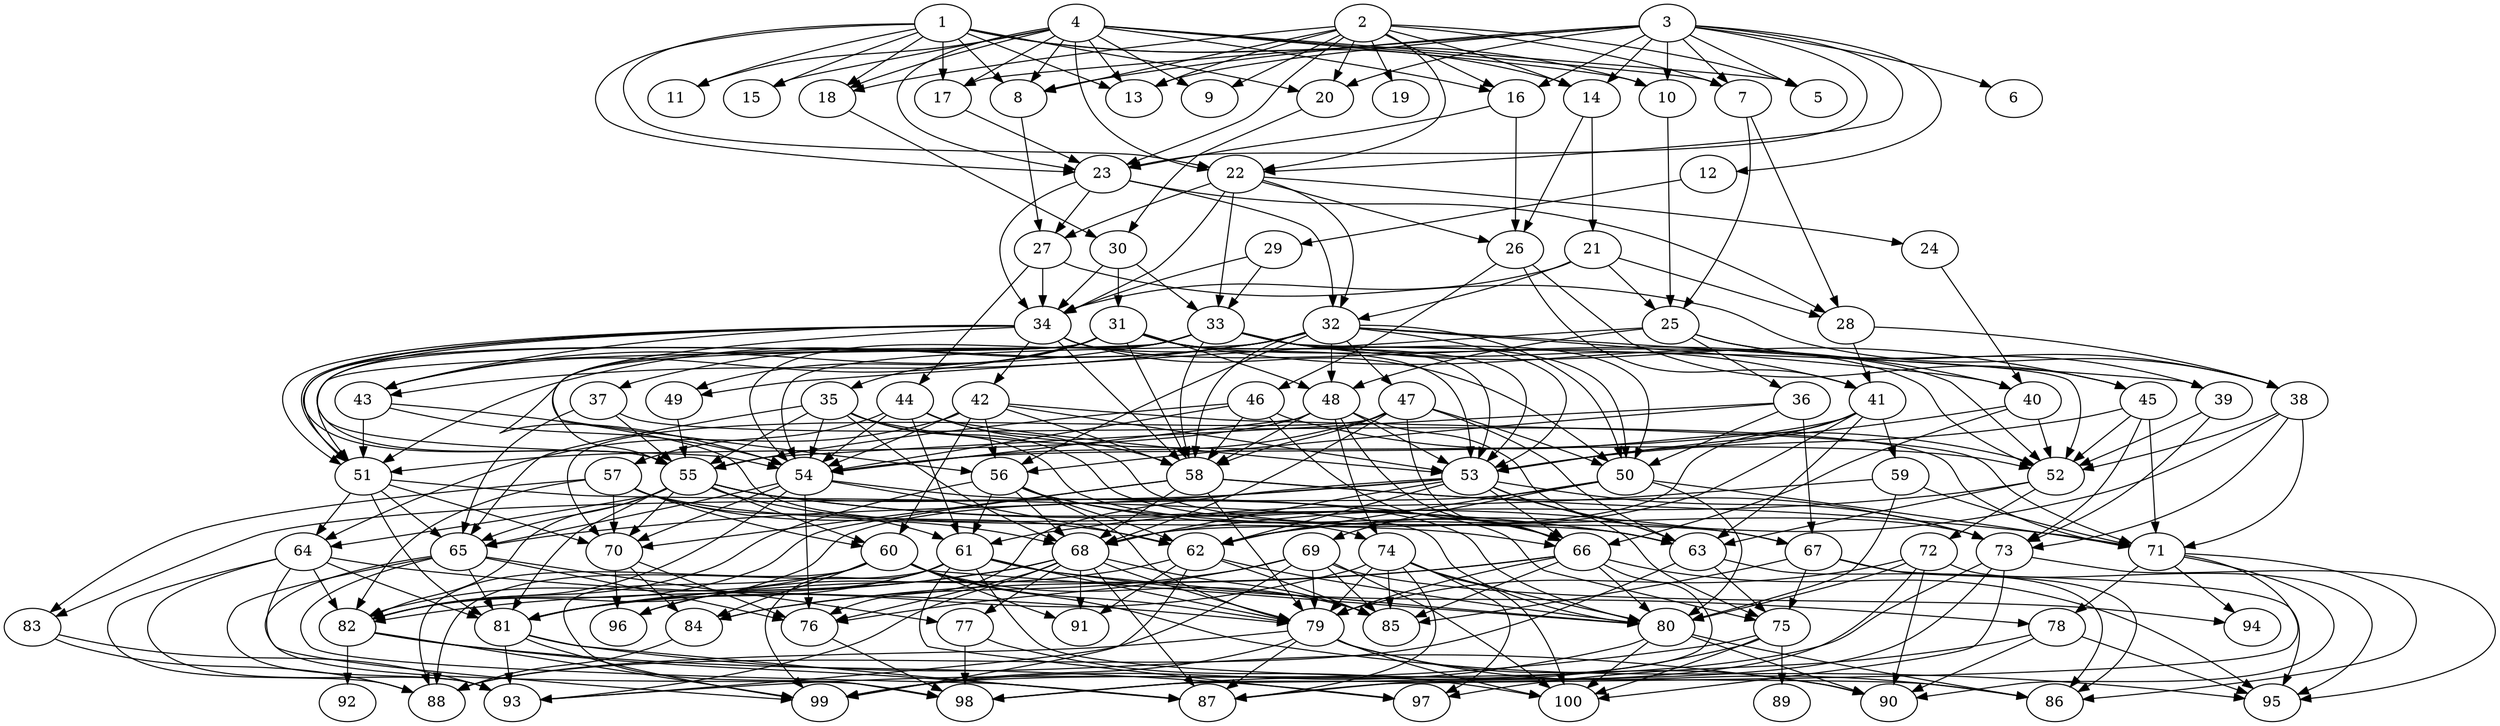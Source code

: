 // DAG automatically generated by daggen at Fri Aug  4 16:35:14 2017
// ./daggen --dot -n 100 --fat 0.5 --regular 0.2 --density 0.8 --jump 2 
digraph G {
  1 [size="715", alpha="0.11"]
  1 -> 8 [size ="34"]
  1 -> 10 [size ="34"]
  1 -> 11 [size ="34"]
  1 -> 13 [size ="34"]
  1 -> 14 [size ="34"]
  1 -> 15 [size ="34"]
  1 -> 17 [size ="34"]
  1 -> 18 [size ="34"]
  1 -> 20 [size ="34"]
  1 -> 22 [size ="34"]
  1 -> 23 [size ="34"]
  2 [size="549756", alpha="0.01"]
  2 -> 5 [size ="537"]
  2 -> 7 [size ="537"]
  2 -> 8 [size ="537"]
  2 -> 9 [size ="537"]
  2 -> 13 [size ="537"]
  2 -> 14 [size ="537"]
  2 -> 16 [size ="537"]
  2 -> 18 [size ="537"]
  2 -> 19 [size ="537"]
  2 -> 20 [size ="537"]
  2 -> 22 [size ="537"]
  2 -> 23 [size ="537"]
  3 [size="549756", alpha="0.03"]
  3 -> 5 [size ="537"]
  3 -> 6 [size ="537"]
  3 -> 7 [size ="537"]
  3 -> 8 [size ="537"]
  3 -> 10 [size ="537"]
  3 -> 12 [size ="537"]
  3 -> 13 [size ="537"]
  3 -> 14 [size ="537"]
  3 -> 16 [size ="537"]
  3 -> 17 [size ="537"]
  3 -> 20 [size ="537"]
  3 -> 22 [size ="537"]
  3 -> 23 [size ="537"]
  4 [size="30331", alpha="0.14"]
  4 -> 5 [size ="839"]
  4 -> 7 [size ="839"]
  4 -> 8 [size ="839"]
  4 -> 9 [size ="839"]
  4 -> 10 [size ="839"]
  4 -> 11 [size ="839"]
  4 -> 13 [size ="839"]
  4 -> 15 [size ="839"]
  4 -> 16 [size ="839"]
  4 -> 17 [size ="839"]
  4 -> 18 [size ="839"]
  4 -> 22 [size ="839"]
  4 -> 23 [size ="839"]
  5 [size="37030", alpha="0.11"]
  6 [size="95756", alpha="0.00"]
  7 [size="29273", alpha="0.13"]
  7 -> 25 [size ="679"]
  7 -> 28 [size ="679"]
  8 [size="50140", alpha="0.13"]
  8 -> 27 [size ="839"]
  9 [size="6629", alpha="0.06"]
  10 [size="354458", alpha="0.03"]
  10 -> 25 [size ="411"]
  11 [size="28991", alpha="0.04"]
  12 [size="68719", alpha="0.00"]
  12 -> 29 [size ="134"]
  13 [size="549756", alpha="0.17"]
  14 [size="231928", alpha="0.19"]
  14 -> 21 [size ="302"]
  14 -> 26 [size ="302"]
  15 [size="161516", alpha="0.18"]
  16 [size="87160", alpha="0.04"]
  16 -> 23 [size ="75"]
  16 -> 26 [size ="75"]
  17 [size="231928", alpha="0.05"]
  17 -> 23 [size ="302"]
  18 [size="112493", alpha="0.09"]
  18 -> 30 [size ="134"]
  19 [size="368293", alpha="0.07"]
  20 [size="14016", alpha="0.15"]
  20 -> 30 [size ="302"]
  21 [size="44236", alpha="0.07"]
  21 -> 25 [size ="210"]
  21 -> 28 [size ="210"]
  21 -> 32 [size ="210"]
  21 -> 34 [size ="210"]
  22 [size="368293", alpha="0.13"]
  22 -> 24 [size ="411"]
  22 -> 26 [size ="411"]
  22 -> 27 [size ="411"]
  22 -> 32 [size ="411"]
  22 -> 33 [size ="411"]
  22 -> 34 [size ="411"]
  23 [size="411640", alpha="0.15"]
  23 -> 27 [size ="411"]
  23 -> 28 [size ="411"]
  23 -> 32 [size ="411"]
  23 -> 34 [size ="411"]
  24 [size="1050605", alpha="0.17"]
  24 -> 40 [size ="839"]
  25 [size="8307", alpha="0.09"]
  25 -> 36 [size ="34"]
  25 -> 38 [size ="34"]
  25 -> 39 [size ="34"]
  25 -> 48 [size ="34"]
  25 -> 49 [size ="34"]
  26 [size="16611", alpha="0.06"]
  26 -> 41 [size ="411"]
  26 -> 45 [size ="411"]
  26 -> 46 [size ="411"]
  27 [size="12738", alpha="0.04"]
  27 -> 34 [size ="210"]
  27 -> 38 [size ="210"]
  27 -> 44 [size ="210"]
  28 [size="368293", alpha="0.18"]
  28 -> 38 [size ="411"]
  28 -> 41 [size ="411"]
  29 [size="695159", alpha="0.04"]
  29 -> 33 [size ="537"]
  29 -> 34 [size ="537"]
  30 [size="153648", alpha="0.00"]
  30 -> 31 [size ="210"]
  30 -> 33 [size ="210"]
  30 -> 34 [size ="210"]
  31 [size="134218", alpha="0.20"]
  31 -> 35 [size ="210"]
  31 -> 40 [size ="210"]
  31 -> 43 [size ="210"]
  31 -> 48 [size ="210"]
  31 -> 49 [size ="210"]
  31 -> 50 [size ="210"]
  31 -> 51 [size ="210"]
  31 -> 52 [size ="210"]
  31 -> 53 [size ="210"]
  31 -> 54 [size ="210"]
  31 -> 55 [size ="210"]
  31 -> 58 [size ="210"]
  32 [size="1726", alpha="0.04"]
  32 -> 37 [size ="75"]
  32 -> 39 [size ="75"]
  32 -> 40 [size ="75"]
  32 -> 43 [size ="75"]
  32 -> 47 [size ="75"]
  32 -> 48 [size ="75"]
  32 -> 50 [size ="75"]
  32 -> 51 [size ="75"]
  32 -> 53 [size ="75"]
  32 -> 54 [size ="75"]
  32 -> 56 [size ="75"]
  32 -> 58 [size ="75"]
  33 [size="7430", alpha="0.19"]
  33 -> 41 [size ="302"]
  33 -> 43 [size ="302"]
  33 -> 45 [size ="302"]
  33 -> 50 [size ="302"]
  33 -> 51 [size ="302"]
  33 -> 52 [size ="302"]
  33 -> 53 [size ="302"]
  33 -> 54 [size ="302"]
  33 -> 55 [size ="302"]
  33 -> 58 [size ="302"]
  34 [size="173054", alpha="0.06"]
  34 -> 42 [size ="302"]
  34 -> 43 [size ="302"]
  34 -> 50 [size ="302"]
  34 -> 51 [size ="302"]
  34 -> 51 [size ="302"]
  34 -> 52 [size ="302"]
  34 -> 53 [size ="302"]
  34 -> 54 [size ="302"]
  34 -> 55 [size ="302"]
  34 -> 56 [size ="302"]
  34 -> 58 [size ="302"]
  35 [size="2160", alpha="0.14"]
  35 -> 52 [size ="134"]
  35 -> 54 [size ="134"]
  35 -> 55 [size ="134"]
  35 -> 63 [size ="134"]
  35 -> 65 [size ="134"]
  35 -> 67 [size ="134"]
  35 -> 68 [size ="134"]
  36 [size="388836", alpha="0.03"]
  36 -> 50 [size ="537"]
  36 -> 55 [size ="537"]
  36 -> 56 [size ="537"]
  36 -> 67 [size ="537"]
  37 [size="29751", alpha="0.19"]
  37 -> 55 [size ="34"]
  37 -> 65 [size ="34"]
  37 -> 71 [size ="34"]
  38 [size="368293", alpha="0.18"]
  38 -> 52 [size ="411"]
  38 -> 62 [size ="411"]
  38 -> 71 [size ="411"]
  38 -> 73 [size ="411"]
  39 [size="161691", alpha="0.02"]
  39 -> 52 [size ="679"]
  39 -> 73 [size ="679"]
  40 [size="6235", alpha="0.13"]
  40 -> 52 [size ="134"]
  40 -> 53 [size ="134"]
  40 -> 66 [size ="134"]
  41 [size="50577", alpha="0.09"]
  41 -> 53 [size ="210"]
  41 -> 54 [size ="210"]
  41 -> 59 [size ="210"]
  41 -> 62 [size ="210"]
  41 -> 63 [size ="210"]
  41 -> 68 [size ="210"]
  42 [size="253418", alpha="0.07"]
  42 -> 53 [size ="210"]
  42 -> 54 [size ="210"]
  42 -> 56 [size ="210"]
  42 -> 58 [size ="210"]
  42 -> 60 [size ="210"]
  42 -> 64 [size ="210"]
  42 -> 71 [size ="210"]
  43 [size="8590", alpha="0.09"]
  43 -> 51 [size ="34"]
  43 -> 54 [size ="34"]
  43 -> 74 [size ="34"]
  44 [size="68719", alpha="0.13"]
  44 -> 53 [size ="134"]
  44 -> 54 [size ="134"]
  44 -> 57 [size ="134"]
  44 -> 58 [size ="134"]
  44 -> 61 [size ="134"]
  44 -> 73 [size ="134"]
  45 [size="28991", alpha="0.03"]
  45 -> 52 [size ="75"]
  45 -> 53 [size ="75"]
  45 -> 71 [size ="75"]
  45 -> 73 [size ="75"]
  46 [size="68719", alpha="0.11"]
  46 -> 52 [size ="134"]
  46 -> 54 [size ="134"]
  46 -> 55 [size ="134"]
  46 -> 58 [size ="134"]
  46 -> 66 [size ="134"]
  47 [size="134218", alpha="0.15"]
  47 -> 50 [size ="210"]
  47 -> 54 [size ="210"]
  47 -> 58 [size ="210"]
  47 -> 63 [size ="210"]
  47 -> 66 [size ="210"]
  47 -> 68 [size ="210"]
  47 -> 70 [size ="210"]
  48 [size="81649", alpha="0.05"]
  48 -> 51 [size ="134"]
  48 -> 53 [size ="134"]
  48 -> 54 [size ="134"]
  48 -> 58 [size ="134"]
  48 -> 63 [size ="134"]
  48 -> 66 [size ="134"]
  48 -> 74 [size ="134"]
  49 [size="11199", alpha="0.15"]
  49 -> 55 [size ="411"]
  50 [size="721570", alpha="0.13"]
  50 -> 62 [size ="537"]
  50 -> 69 [size ="537"]
  50 -> 71 [size ="537"]
  50 -> 80 [size ="537"]
  50 -> 82 [size ="537"]
  51 [size="8102", alpha="0.01"]
  51 -> 64 [size ="210"]
  51 -> 65 [size ="210"]
  51 -> 70 [size ="210"]
  51 -> 80 [size ="210"]
  51 -> 81 [size ="210"]
  52 [size="2355", alpha="0.05"]
  52 -> 63 [size ="75"]
  52 -> 68 [size ="75"]
  52 -> 72 [size ="75"]
  53 [size="782758", alpha="0.02"]
  53 -> 62 [size ="679"]
  53 -> 63 [size ="679"]
  53 -> 65 [size ="679"]
  53 -> 66 [size ="679"]
  53 -> 68 [size ="679"]
  53 -> 73 [size ="679"]
  53 -> 75 [size ="679"]
  53 -> 76 [size ="679"]
  53 -> 83 [size ="679"]
  54 [size="8284", alpha="0.05"]
  54 -> 62 [size ="537"]
  54 -> 65 [size ="537"]
  54 -> 70 [size ="537"]
  54 -> 75 [size ="537"]
  54 -> 76 [size ="537"]
  54 -> 82 [size ="537"]
  55 [size="1453", alpha="0.04"]
  55 -> 60 [size ="134"]
  55 -> 62 [size ="134"]
  55 -> 63 [size ="134"]
  55 -> 64 [size ="134"]
  55 -> 65 [size ="134"]
  55 -> 67 [size ="134"]
  55 -> 70 [size ="134"]
  55 -> 80 [size ="134"]
  55 -> 81 [size ="134"]
  55 -> 82 [size ="134"]
  56 [size="4273", alpha="0.09"]
  56 -> 61 [size ="75"]
  56 -> 62 [size ="75"]
  56 -> 63 [size ="75"]
  56 -> 66 [size ="75"]
  56 -> 68 [size ="75"]
  56 -> 79 [size ="75"]
  56 -> 82 [size ="75"]
  57 [size="645934", alpha="0.08"]
  57 -> 60 [size ="411"]
  57 -> 61 [size ="411"]
  57 -> 66 [size ="411"]
  57 -> 68 [size ="411"]
  57 -> 70 [size ="411"]
  57 -> 82 [size ="411"]
  57 -> 83 [size ="411"]
  58 [size="68719", alpha="0.14"]
  58 -> 68 [size ="134"]
  58 -> 70 [size ="134"]
  58 -> 71 [size ="134"]
  58 -> 73 [size ="134"]
  58 -> 79 [size ="134"]
  58 -> 82 [size ="134"]
  59 [size="271410", alpha="0.17"]
  59 -> 61 [size ="679"]
  59 -> 71 [size ="679"]
  59 -> 80 [size ="679"]
  60 [size="8193", alpha="0.09"]
  60 -> 79 [size ="134"]
  60 -> 80 [size ="134"]
  60 -> 82 [size ="134"]
  60 -> 84 [size ="134"]
  60 -> 85 [size ="134"]
  60 -> 88 [size ="134"]
  60 -> 91 [size ="134"]
  60 -> 95 [size ="134"]
  60 -> 98 [size ="134"]
  61 [size="20709", alpha="0.02"]
  61 -> 78 [size ="537"]
  61 -> 79 [size ="537"]
  61 -> 80 [size ="537"]
  61 -> 81 [size ="537"]
  61 -> 86 [size ="537"]
  61 -> 88 [size ="537"]
  61 -> 96 [size ="537"]
  61 -> 97 [size ="537"]
  61 -> 99 [size ="537"]
  62 [size="1060701", alpha="0.04"]
  62 -> 80 [size ="839"]
  62 -> 85 [size ="839"]
  62 -> 91 [size ="839"]
  62 -> 96 [size ="839"]
  62 -> 99 [size ="839"]
  63 [size="108252", alpha="0.01"]
  63 -> 75 [size ="210"]
  63 -> 86 [size ="210"]
  63 -> 88 [size ="210"]
  64 [size="368293", alpha="0.19"]
  64 -> 79 [size ="411"]
  64 -> 81 [size ="411"]
  64 -> 82 [size ="411"]
  64 -> 88 [size ="411"]
  64 -> 93 [size ="411"]
  64 -> 98 [size ="411"]
  65 [size="166481", alpha="0.08"]
  65 -> 76 [size ="134"]
  65 -> 77 [size ="134"]
  65 -> 81 [size ="134"]
  65 -> 87 [size ="134"]
  65 -> 93 [size ="134"]
  65 -> 99 [size ="134"]
  66 [size="676716", alpha="0.01"]
  66 -> 79 [size ="839"]
  66 -> 80 [size ="839"]
  66 -> 81 [size ="839"]
  66 -> 84 [size ="839"]
  66 -> 85 [size ="839"]
  66 -> 95 [size ="839"]
  66 -> 98 [size ="839"]
  67 [size="5474", alpha="0.20"]
  67 -> 75 [size ="210"]
  67 -> 85 [size ="210"]
  67 -> 86 [size ="210"]
  67 -> 95 [size ="210"]
  68 [size="813802", alpha="0.16"]
  68 -> 76 [size ="537"]
  68 -> 77 [size ="537"]
  68 -> 79 [size ="537"]
  68 -> 81 [size ="537"]
  68 -> 82 [size ="537"]
  68 -> 85 [size ="537"]
  68 -> 87 [size ="537"]
  68 -> 91 [size ="537"]
  68 -> 93 [size ="537"]
  69 [size="963689", alpha="0.05"]
  69 -> 76 [size ="679"]
  69 -> 79 [size ="679"]
  69 -> 84 [size ="679"]
  69 -> 85 [size ="679"]
  69 -> 93 [size ="679"]
  69 -> 94 [size ="679"]
  69 -> 100 [size ="679"]
  70 [size="27748", alpha="0.18"]
  70 -> 76 [size ="839"]
  70 -> 84 [size ="839"]
  70 -> 96 [size ="839"]
  71 [size="44730", alpha="0.16"]
  71 -> 78 [size ="839"]
  71 -> 86 [size ="839"]
  71 -> 87 [size ="839"]
  71 -> 90 [size ="839"]
  71 -> 94 [size ="839"]
  72 [size="231928", alpha="0.04"]
  72 -> 79 [size ="302"]
  72 -> 80 [size ="302"]
  72 -> 90 [size ="302"]
  72 -> 95 [size ="302"]
  72 -> 98 [size ="302"]
  73 [size="1379", alpha="0.06"]
  73 -> 87 [size ="134"]
  73 -> 95 [size ="134"]
  73 -> 99 [size ="134"]
  73 -> 100 [size ="134"]
  74 [size="131973", alpha="0.20"]
  74 -> 79 [size ="411"]
  74 -> 80 [size ="411"]
  74 -> 81 [size ="411"]
  74 -> 85 [size ="411"]
  74 -> 87 [size ="411"]
  74 -> 97 [size ="411"]
  74 -> 100 [size ="411"]
  75 [size="30813", alpha="0.14"]
  75 -> 89 [size ="34"]
  75 -> 93 [size ="34"]
  75 -> 98 [size ="34"]
  75 -> 100 [size ="34"]
  76 [size="16443", alpha="0.05"]
  76 -> 98 [size ="302"]
  77 [size="231928", alpha="0.01"]
  77 -> 98 [size ="302"]
  77 -> 100 [size ="302"]
  78 [size="922839", alpha="0.16"]
  78 -> 90 [size ="679"]
  78 -> 95 [size ="679"]
  78 -> 97 [size ="679"]
  79 [size="134218", alpha="0.02"]
  79 -> 86 [size ="210"]
  79 -> 87 [size ="210"]
  79 -> 88 [size ="210"]
  79 -> 90 [size ="210"]
  79 -> 99 [size ="210"]
  79 -> 100 [size ="210"]
  80 [size="4698", alpha="0.17"]
  80 -> 86 [size ="302"]
  80 -> 90 [size ="302"]
  80 -> 99 [size ="302"]
  80 -> 100 [size ="302"]
  81 [size="30797", alpha="0.14"]
  81 -> 87 [size ="34"]
  81 -> 90 [size ="34"]
  81 -> 93 [size ="34"]
  81 -> 99 [size ="34"]
  82 [size="549756", alpha="0.19"]
  82 -> 87 [size ="537"]
  82 -> 92 [size ="537"]
  82 -> 97 [size ="537"]
  82 -> 99 [size ="537"]
  83 [size="8590", alpha="0.15"]
  83 -> 88 [size ="34"]
  83 -> 93 [size ="34"]
  84 [size="134218", alpha="0.17"]
  84 -> 88 [size ="210"]
  85 [size="231928", alpha="0.15"]
  86 [size="231928", alpha="0.15"]
  87 [size="538850", alpha="0.16"]
  88 [size="433852", alpha="0.02"]
  89 [size="7877", alpha="0.11"]
  90 [size="1706", alpha="0.05"]
  91 [size="10266", alpha="0.18"]
  92 [size="2750", alpha="0.09"]
  93 [size="368293", alpha="0.10"]
  94 [size="855675", alpha="0.03"]
  95 [size="7961", alpha="0.03"]
  96 [size="88524", alpha="0.14"]
  97 [size="549756", alpha="0.06"]
  98 [size="4412", alpha="0.06"]
  99 [size="549756", alpha="0.19"]
  100 [size="16297", alpha="0.02"]
}

